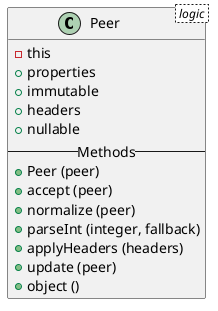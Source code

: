 @startuml
class Peer < logic > {
  - this
  + properties
  + immutable
  + headers
  + nullable
  -- Methods --
  + Peer (peer)
  + accept (peer)
  + normalize (peer)
  + parseInt (integer, fallback)
  + applyHeaders (headers)
  + update (peer)
  + object ()
}
@endtuml
